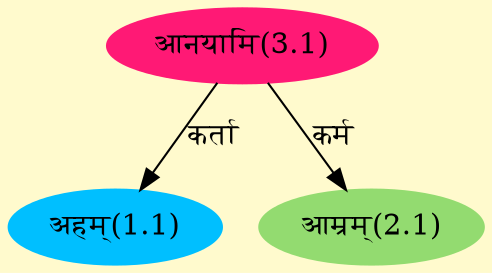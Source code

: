 digraph G{
rankdir=BT;
 compound=true;
 bgcolor="lemonchiffon1";
Node1_1 [style=filled, color="#00BFFF" label = "अहम्(1.1)"]
Node3_1 [style=filled, color="#FF1975" label = "आनयामि(3.1)"]
Node2_1 [style=filled, color="#93DB70" label = "आम्रम्(2.1)"]
/* Start of Relations section */

Node1_1 -> Node3_1 [  label="कर्ता"  dir="back" ]
Node2_1 -> Node3_1 [  label="कर्म"  dir="back" ]
}
